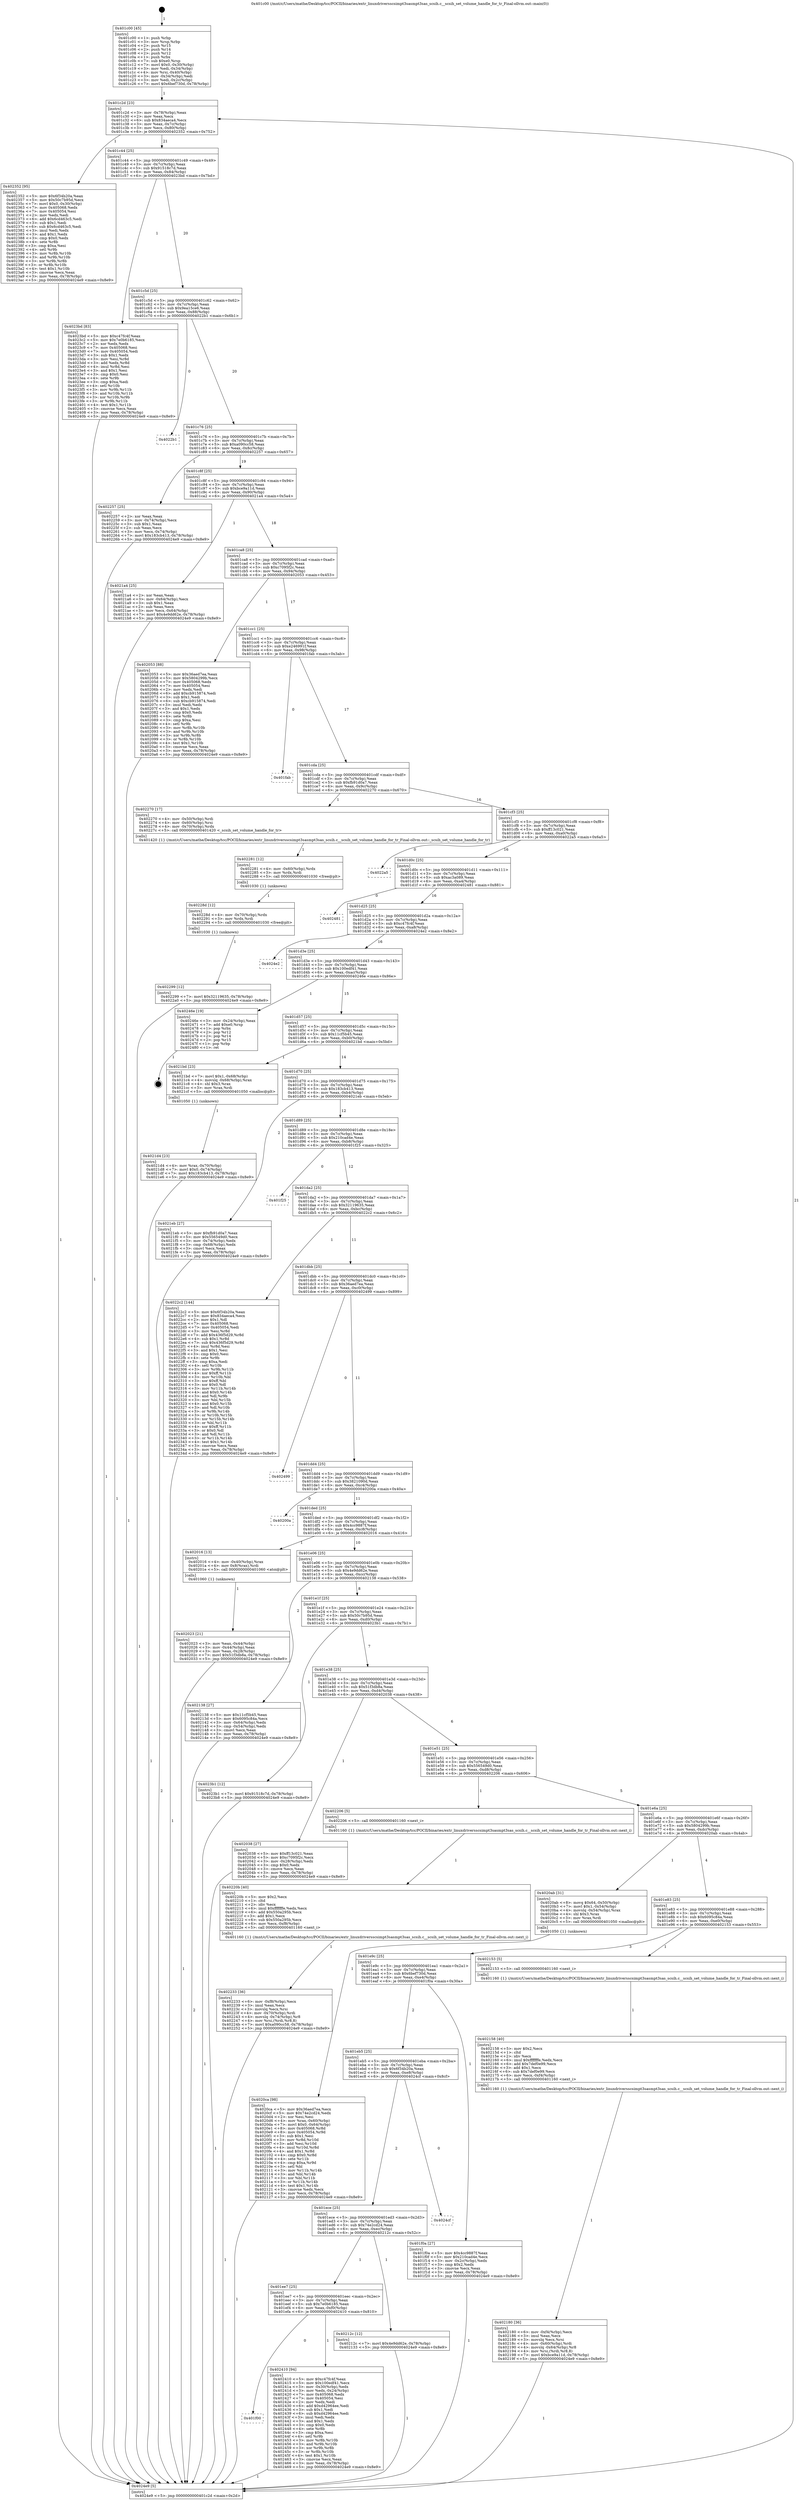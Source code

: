 digraph "0x401c00" {
  label = "0x401c00 (/mnt/c/Users/mathe/Desktop/tcc/POCII/binaries/extr_linuxdriversscsimpt3sasmpt3sas_scsih.c__scsih_set_volume_handle_for_tr_Final-ollvm.out::main(0))"
  labelloc = "t"
  node[shape=record]

  Entry [label="",width=0.3,height=0.3,shape=circle,fillcolor=black,style=filled]
  "0x401c2d" [label="{
     0x401c2d [23]\l
     | [instrs]\l
     &nbsp;&nbsp;0x401c2d \<+3\>: mov -0x78(%rbp),%eax\l
     &nbsp;&nbsp;0x401c30 \<+2\>: mov %eax,%ecx\l
     &nbsp;&nbsp;0x401c32 \<+6\>: sub $0x834aeca4,%ecx\l
     &nbsp;&nbsp;0x401c38 \<+3\>: mov %eax,-0x7c(%rbp)\l
     &nbsp;&nbsp;0x401c3b \<+3\>: mov %ecx,-0x80(%rbp)\l
     &nbsp;&nbsp;0x401c3e \<+6\>: je 0000000000402352 \<main+0x752\>\l
  }"]
  "0x402352" [label="{
     0x402352 [95]\l
     | [instrs]\l
     &nbsp;&nbsp;0x402352 \<+5\>: mov $0x6f34b20a,%eax\l
     &nbsp;&nbsp;0x402357 \<+5\>: mov $0x50c7b95d,%ecx\l
     &nbsp;&nbsp;0x40235c \<+7\>: movl $0x0,-0x30(%rbp)\l
     &nbsp;&nbsp;0x402363 \<+7\>: mov 0x405068,%edx\l
     &nbsp;&nbsp;0x40236a \<+7\>: mov 0x405054,%esi\l
     &nbsp;&nbsp;0x402371 \<+2\>: mov %edx,%edi\l
     &nbsp;&nbsp;0x402373 \<+6\>: add $0x6cd463c5,%edi\l
     &nbsp;&nbsp;0x402379 \<+3\>: sub $0x1,%edi\l
     &nbsp;&nbsp;0x40237c \<+6\>: sub $0x6cd463c5,%edi\l
     &nbsp;&nbsp;0x402382 \<+3\>: imul %edi,%edx\l
     &nbsp;&nbsp;0x402385 \<+3\>: and $0x1,%edx\l
     &nbsp;&nbsp;0x402388 \<+3\>: cmp $0x0,%edx\l
     &nbsp;&nbsp;0x40238b \<+4\>: sete %r8b\l
     &nbsp;&nbsp;0x40238f \<+3\>: cmp $0xa,%esi\l
     &nbsp;&nbsp;0x402392 \<+4\>: setl %r9b\l
     &nbsp;&nbsp;0x402396 \<+3\>: mov %r8b,%r10b\l
     &nbsp;&nbsp;0x402399 \<+3\>: and %r9b,%r10b\l
     &nbsp;&nbsp;0x40239c \<+3\>: xor %r9b,%r8b\l
     &nbsp;&nbsp;0x40239f \<+3\>: or %r8b,%r10b\l
     &nbsp;&nbsp;0x4023a2 \<+4\>: test $0x1,%r10b\l
     &nbsp;&nbsp;0x4023a6 \<+3\>: cmovne %ecx,%eax\l
     &nbsp;&nbsp;0x4023a9 \<+3\>: mov %eax,-0x78(%rbp)\l
     &nbsp;&nbsp;0x4023ac \<+5\>: jmp 00000000004024e9 \<main+0x8e9\>\l
  }"]
  "0x401c44" [label="{
     0x401c44 [25]\l
     | [instrs]\l
     &nbsp;&nbsp;0x401c44 \<+5\>: jmp 0000000000401c49 \<main+0x49\>\l
     &nbsp;&nbsp;0x401c49 \<+3\>: mov -0x7c(%rbp),%eax\l
     &nbsp;&nbsp;0x401c4c \<+5\>: sub $0x91518c7d,%eax\l
     &nbsp;&nbsp;0x401c51 \<+6\>: mov %eax,-0x84(%rbp)\l
     &nbsp;&nbsp;0x401c57 \<+6\>: je 00000000004023bd \<main+0x7bd\>\l
  }"]
  Exit [label="",width=0.3,height=0.3,shape=circle,fillcolor=black,style=filled,peripheries=2]
  "0x4023bd" [label="{
     0x4023bd [83]\l
     | [instrs]\l
     &nbsp;&nbsp;0x4023bd \<+5\>: mov $0xc47fc4f,%eax\l
     &nbsp;&nbsp;0x4023c2 \<+5\>: mov $0x7e0b6185,%ecx\l
     &nbsp;&nbsp;0x4023c7 \<+2\>: xor %edx,%edx\l
     &nbsp;&nbsp;0x4023c9 \<+7\>: mov 0x405068,%esi\l
     &nbsp;&nbsp;0x4023d0 \<+7\>: mov 0x405054,%edi\l
     &nbsp;&nbsp;0x4023d7 \<+3\>: sub $0x1,%edx\l
     &nbsp;&nbsp;0x4023da \<+3\>: mov %esi,%r8d\l
     &nbsp;&nbsp;0x4023dd \<+3\>: add %edx,%r8d\l
     &nbsp;&nbsp;0x4023e0 \<+4\>: imul %r8d,%esi\l
     &nbsp;&nbsp;0x4023e4 \<+3\>: and $0x1,%esi\l
     &nbsp;&nbsp;0x4023e7 \<+3\>: cmp $0x0,%esi\l
     &nbsp;&nbsp;0x4023ea \<+4\>: sete %r9b\l
     &nbsp;&nbsp;0x4023ee \<+3\>: cmp $0xa,%edi\l
     &nbsp;&nbsp;0x4023f1 \<+4\>: setl %r10b\l
     &nbsp;&nbsp;0x4023f5 \<+3\>: mov %r9b,%r11b\l
     &nbsp;&nbsp;0x4023f8 \<+3\>: and %r10b,%r11b\l
     &nbsp;&nbsp;0x4023fb \<+3\>: xor %r10b,%r9b\l
     &nbsp;&nbsp;0x4023fe \<+3\>: or %r9b,%r11b\l
     &nbsp;&nbsp;0x402401 \<+4\>: test $0x1,%r11b\l
     &nbsp;&nbsp;0x402405 \<+3\>: cmovne %ecx,%eax\l
     &nbsp;&nbsp;0x402408 \<+3\>: mov %eax,-0x78(%rbp)\l
     &nbsp;&nbsp;0x40240b \<+5\>: jmp 00000000004024e9 \<main+0x8e9\>\l
  }"]
  "0x401c5d" [label="{
     0x401c5d [25]\l
     | [instrs]\l
     &nbsp;&nbsp;0x401c5d \<+5\>: jmp 0000000000401c62 \<main+0x62\>\l
     &nbsp;&nbsp;0x401c62 \<+3\>: mov -0x7c(%rbp),%eax\l
     &nbsp;&nbsp;0x401c65 \<+5\>: sub $0x9ea15ce6,%eax\l
     &nbsp;&nbsp;0x401c6a \<+6\>: mov %eax,-0x88(%rbp)\l
     &nbsp;&nbsp;0x401c70 \<+6\>: je 00000000004022b1 \<main+0x6b1\>\l
  }"]
  "0x401f00" [label="{
     0x401f00\l
  }", style=dashed]
  "0x4022b1" [label="{
     0x4022b1\l
  }", style=dashed]
  "0x401c76" [label="{
     0x401c76 [25]\l
     | [instrs]\l
     &nbsp;&nbsp;0x401c76 \<+5\>: jmp 0000000000401c7b \<main+0x7b\>\l
     &nbsp;&nbsp;0x401c7b \<+3\>: mov -0x7c(%rbp),%eax\l
     &nbsp;&nbsp;0x401c7e \<+5\>: sub $0xa090cc58,%eax\l
     &nbsp;&nbsp;0x401c83 \<+6\>: mov %eax,-0x8c(%rbp)\l
     &nbsp;&nbsp;0x401c89 \<+6\>: je 0000000000402257 \<main+0x657\>\l
  }"]
  "0x402410" [label="{
     0x402410 [94]\l
     | [instrs]\l
     &nbsp;&nbsp;0x402410 \<+5\>: mov $0xc47fc4f,%eax\l
     &nbsp;&nbsp;0x402415 \<+5\>: mov $0x100edf41,%ecx\l
     &nbsp;&nbsp;0x40241a \<+3\>: mov -0x30(%rbp),%edx\l
     &nbsp;&nbsp;0x40241d \<+3\>: mov %edx,-0x24(%rbp)\l
     &nbsp;&nbsp;0x402420 \<+7\>: mov 0x405068,%edx\l
     &nbsp;&nbsp;0x402427 \<+7\>: mov 0x405054,%esi\l
     &nbsp;&nbsp;0x40242e \<+2\>: mov %edx,%edi\l
     &nbsp;&nbsp;0x402430 \<+6\>: add $0xd42964ee,%edi\l
     &nbsp;&nbsp;0x402436 \<+3\>: sub $0x1,%edi\l
     &nbsp;&nbsp;0x402439 \<+6\>: sub $0xd42964ee,%edi\l
     &nbsp;&nbsp;0x40243f \<+3\>: imul %edi,%edx\l
     &nbsp;&nbsp;0x402442 \<+3\>: and $0x1,%edx\l
     &nbsp;&nbsp;0x402445 \<+3\>: cmp $0x0,%edx\l
     &nbsp;&nbsp;0x402448 \<+4\>: sete %r8b\l
     &nbsp;&nbsp;0x40244c \<+3\>: cmp $0xa,%esi\l
     &nbsp;&nbsp;0x40244f \<+4\>: setl %r9b\l
     &nbsp;&nbsp;0x402453 \<+3\>: mov %r8b,%r10b\l
     &nbsp;&nbsp;0x402456 \<+3\>: and %r9b,%r10b\l
     &nbsp;&nbsp;0x402459 \<+3\>: xor %r9b,%r8b\l
     &nbsp;&nbsp;0x40245c \<+3\>: or %r8b,%r10b\l
     &nbsp;&nbsp;0x40245f \<+4\>: test $0x1,%r10b\l
     &nbsp;&nbsp;0x402463 \<+3\>: cmovne %ecx,%eax\l
     &nbsp;&nbsp;0x402466 \<+3\>: mov %eax,-0x78(%rbp)\l
     &nbsp;&nbsp;0x402469 \<+5\>: jmp 00000000004024e9 \<main+0x8e9\>\l
  }"]
  "0x402257" [label="{
     0x402257 [25]\l
     | [instrs]\l
     &nbsp;&nbsp;0x402257 \<+2\>: xor %eax,%eax\l
     &nbsp;&nbsp;0x402259 \<+3\>: mov -0x74(%rbp),%ecx\l
     &nbsp;&nbsp;0x40225c \<+3\>: sub $0x1,%eax\l
     &nbsp;&nbsp;0x40225f \<+2\>: sub %eax,%ecx\l
     &nbsp;&nbsp;0x402261 \<+3\>: mov %ecx,-0x74(%rbp)\l
     &nbsp;&nbsp;0x402264 \<+7\>: movl $0x183cb413,-0x78(%rbp)\l
     &nbsp;&nbsp;0x40226b \<+5\>: jmp 00000000004024e9 \<main+0x8e9\>\l
  }"]
  "0x401c8f" [label="{
     0x401c8f [25]\l
     | [instrs]\l
     &nbsp;&nbsp;0x401c8f \<+5\>: jmp 0000000000401c94 \<main+0x94\>\l
     &nbsp;&nbsp;0x401c94 \<+3\>: mov -0x7c(%rbp),%eax\l
     &nbsp;&nbsp;0x401c97 \<+5\>: sub $0xbce9a11d,%eax\l
     &nbsp;&nbsp;0x401c9c \<+6\>: mov %eax,-0x90(%rbp)\l
     &nbsp;&nbsp;0x401ca2 \<+6\>: je 00000000004021a4 \<main+0x5a4\>\l
  }"]
  "0x402299" [label="{
     0x402299 [12]\l
     | [instrs]\l
     &nbsp;&nbsp;0x402299 \<+7\>: movl $0x32119635,-0x78(%rbp)\l
     &nbsp;&nbsp;0x4022a0 \<+5\>: jmp 00000000004024e9 \<main+0x8e9\>\l
  }"]
  "0x4021a4" [label="{
     0x4021a4 [25]\l
     | [instrs]\l
     &nbsp;&nbsp;0x4021a4 \<+2\>: xor %eax,%eax\l
     &nbsp;&nbsp;0x4021a6 \<+3\>: mov -0x64(%rbp),%ecx\l
     &nbsp;&nbsp;0x4021a9 \<+3\>: sub $0x1,%eax\l
     &nbsp;&nbsp;0x4021ac \<+2\>: sub %eax,%ecx\l
     &nbsp;&nbsp;0x4021ae \<+3\>: mov %ecx,-0x64(%rbp)\l
     &nbsp;&nbsp;0x4021b1 \<+7\>: movl $0x4e9dd62e,-0x78(%rbp)\l
     &nbsp;&nbsp;0x4021b8 \<+5\>: jmp 00000000004024e9 \<main+0x8e9\>\l
  }"]
  "0x401ca8" [label="{
     0x401ca8 [25]\l
     | [instrs]\l
     &nbsp;&nbsp;0x401ca8 \<+5\>: jmp 0000000000401cad \<main+0xad\>\l
     &nbsp;&nbsp;0x401cad \<+3\>: mov -0x7c(%rbp),%eax\l
     &nbsp;&nbsp;0x401cb0 \<+5\>: sub $0xc7095f2c,%eax\l
     &nbsp;&nbsp;0x401cb5 \<+6\>: mov %eax,-0x94(%rbp)\l
     &nbsp;&nbsp;0x401cbb \<+6\>: je 0000000000402053 \<main+0x453\>\l
  }"]
  "0x40228d" [label="{
     0x40228d [12]\l
     | [instrs]\l
     &nbsp;&nbsp;0x40228d \<+4\>: mov -0x70(%rbp),%rdx\l
     &nbsp;&nbsp;0x402291 \<+3\>: mov %rdx,%rdi\l
     &nbsp;&nbsp;0x402294 \<+5\>: call 0000000000401030 \<free@plt\>\l
     | [calls]\l
     &nbsp;&nbsp;0x401030 \{1\} (unknown)\l
  }"]
  "0x402053" [label="{
     0x402053 [88]\l
     | [instrs]\l
     &nbsp;&nbsp;0x402053 \<+5\>: mov $0x36aed7ea,%eax\l
     &nbsp;&nbsp;0x402058 \<+5\>: mov $0x5804299b,%ecx\l
     &nbsp;&nbsp;0x40205d \<+7\>: mov 0x405068,%edx\l
     &nbsp;&nbsp;0x402064 \<+7\>: mov 0x405054,%esi\l
     &nbsp;&nbsp;0x40206b \<+2\>: mov %edx,%edi\l
     &nbsp;&nbsp;0x40206d \<+6\>: add $0xcb915874,%edi\l
     &nbsp;&nbsp;0x402073 \<+3\>: sub $0x1,%edi\l
     &nbsp;&nbsp;0x402076 \<+6\>: sub $0xcb915874,%edi\l
     &nbsp;&nbsp;0x40207c \<+3\>: imul %edi,%edx\l
     &nbsp;&nbsp;0x40207f \<+3\>: and $0x1,%edx\l
     &nbsp;&nbsp;0x402082 \<+3\>: cmp $0x0,%edx\l
     &nbsp;&nbsp;0x402085 \<+4\>: sete %r8b\l
     &nbsp;&nbsp;0x402089 \<+3\>: cmp $0xa,%esi\l
     &nbsp;&nbsp;0x40208c \<+4\>: setl %r9b\l
     &nbsp;&nbsp;0x402090 \<+3\>: mov %r8b,%r10b\l
     &nbsp;&nbsp;0x402093 \<+3\>: and %r9b,%r10b\l
     &nbsp;&nbsp;0x402096 \<+3\>: xor %r9b,%r8b\l
     &nbsp;&nbsp;0x402099 \<+3\>: or %r8b,%r10b\l
     &nbsp;&nbsp;0x40209c \<+4\>: test $0x1,%r10b\l
     &nbsp;&nbsp;0x4020a0 \<+3\>: cmovne %ecx,%eax\l
     &nbsp;&nbsp;0x4020a3 \<+3\>: mov %eax,-0x78(%rbp)\l
     &nbsp;&nbsp;0x4020a6 \<+5\>: jmp 00000000004024e9 \<main+0x8e9\>\l
  }"]
  "0x401cc1" [label="{
     0x401cc1 [25]\l
     | [instrs]\l
     &nbsp;&nbsp;0x401cc1 \<+5\>: jmp 0000000000401cc6 \<main+0xc6\>\l
     &nbsp;&nbsp;0x401cc6 \<+3\>: mov -0x7c(%rbp),%eax\l
     &nbsp;&nbsp;0x401cc9 \<+5\>: sub $0xe246991f,%eax\l
     &nbsp;&nbsp;0x401cce \<+6\>: mov %eax,-0x98(%rbp)\l
     &nbsp;&nbsp;0x401cd4 \<+6\>: je 0000000000401fab \<main+0x3ab\>\l
  }"]
  "0x402281" [label="{
     0x402281 [12]\l
     | [instrs]\l
     &nbsp;&nbsp;0x402281 \<+4\>: mov -0x60(%rbp),%rdx\l
     &nbsp;&nbsp;0x402285 \<+3\>: mov %rdx,%rdi\l
     &nbsp;&nbsp;0x402288 \<+5\>: call 0000000000401030 \<free@plt\>\l
     | [calls]\l
     &nbsp;&nbsp;0x401030 \{1\} (unknown)\l
  }"]
  "0x401fab" [label="{
     0x401fab\l
  }", style=dashed]
  "0x401cda" [label="{
     0x401cda [25]\l
     | [instrs]\l
     &nbsp;&nbsp;0x401cda \<+5\>: jmp 0000000000401cdf \<main+0xdf\>\l
     &nbsp;&nbsp;0x401cdf \<+3\>: mov -0x7c(%rbp),%eax\l
     &nbsp;&nbsp;0x401ce2 \<+5\>: sub $0xfb91d0a7,%eax\l
     &nbsp;&nbsp;0x401ce7 \<+6\>: mov %eax,-0x9c(%rbp)\l
     &nbsp;&nbsp;0x401ced \<+6\>: je 0000000000402270 \<main+0x670\>\l
  }"]
  "0x402233" [label="{
     0x402233 [36]\l
     | [instrs]\l
     &nbsp;&nbsp;0x402233 \<+6\>: mov -0xf8(%rbp),%ecx\l
     &nbsp;&nbsp;0x402239 \<+3\>: imul %eax,%ecx\l
     &nbsp;&nbsp;0x40223c \<+3\>: movslq %ecx,%rsi\l
     &nbsp;&nbsp;0x40223f \<+4\>: mov -0x70(%rbp),%rdi\l
     &nbsp;&nbsp;0x402243 \<+4\>: movslq -0x74(%rbp),%r8\l
     &nbsp;&nbsp;0x402247 \<+4\>: mov %rsi,(%rdi,%r8,8)\l
     &nbsp;&nbsp;0x40224b \<+7\>: movl $0xa090cc58,-0x78(%rbp)\l
     &nbsp;&nbsp;0x402252 \<+5\>: jmp 00000000004024e9 \<main+0x8e9\>\l
  }"]
  "0x402270" [label="{
     0x402270 [17]\l
     | [instrs]\l
     &nbsp;&nbsp;0x402270 \<+4\>: mov -0x50(%rbp),%rdi\l
     &nbsp;&nbsp;0x402274 \<+4\>: mov -0x60(%rbp),%rsi\l
     &nbsp;&nbsp;0x402278 \<+4\>: mov -0x70(%rbp),%rdx\l
     &nbsp;&nbsp;0x40227c \<+5\>: call 0000000000401420 \<_scsih_set_volume_handle_for_tr\>\l
     | [calls]\l
     &nbsp;&nbsp;0x401420 \{1\} (/mnt/c/Users/mathe/Desktop/tcc/POCII/binaries/extr_linuxdriversscsimpt3sasmpt3sas_scsih.c__scsih_set_volume_handle_for_tr_Final-ollvm.out::_scsih_set_volume_handle_for_tr)\l
  }"]
  "0x401cf3" [label="{
     0x401cf3 [25]\l
     | [instrs]\l
     &nbsp;&nbsp;0x401cf3 \<+5\>: jmp 0000000000401cf8 \<main+0xf8\>\l
     &nbsp;&nbsp;0x401cf8 \<+3\>: mov -0x7c(%rbp),%eax\l
     &nbsp;&nbsp;0x401cfb \<+5\>: sub $0xff13c021,%eax\l
     &nbsp;&nbsp;0x401d00 \<+6\>: mov %eax,-0xa0(%rbp)\l
     &nbsp;&nbsp;0x401d06 \<+6\>: je 00000000004022a5 \<main+0x6a5\>\l
  }"]
  "0x40220b" [label="{
     0x40220b [40]\l
     | [instrs]\l
     &nbsp;&nbsp;0x40220b \<+5\>: mov $0x2,%ecx\l
     &nbsp;&nbsp;0x402210 \<+1\>: cltd\l
     &nbsp;&nbsp;0x402211 \<+2\>: idiv %ecx\l
     &nbsp;&nbsp;0x402213 \<+6\>: imul $0xfffffffe,%edx,%ecx\l
     &nbsp;&nbsp;0x402219 \<+6\>: add $0x550a295b,%ecx\l
     &nbsp;&nbsp;0x40221f \<+3\>: add $0x1,%ecx\l
     &nbsp;&nbsp;0x402222 \<+6\>: sub $0x550a295b,%ecx\l
     &nbsp;&nbsp;0x402228 \<+6\>: mov %ecx,-0xf8(%rbp)\l
     &nbsp;&nbsp;0x40222e \<+5\>: call 0000000000401160 \<next_i\>\l
     | [calls]\l
     &nbsp;&nbsp;0x401160 \{1\} (/mnt/c/Users/mathe/Desktop/tcc/POCII/binaries/extr_linuxdriversscsimpt3sasmpt3sas_scsih.c__scsih_set_volume_handle_for_tr_Final-ollvm.out::next_i)\l
  }"]
  "0x4022a5" [label="{
     0x4022a5\l
  }", style=dashed]
  "0x401d0c" [label="{
     0x401d0c [25]\l
     | [instrs]\l
     &nbsp;&nbsp;0x401d0c \<+5\>: jmp 0000000000401d11 \<main+0x111\>\l
     &nbsp;&nbsp;0x401d11 \<+3\>: mov -0x7c(%rbp),%eax\l
     &nbsp;&nbsp;0x401d14 \<+5\>: sub $0xac3a089,%eax\l
     &nbsp;&nbsp;0x401d19 \<+6\>: mov %eax,-0xa4(%rbp)\l
     &nbsp;&nbsp;0x401d1f \<+6\>: je 0000000000402481 \<main+0x881\>\l
  }"]
  "0x4021d4" [label="{
     0x4021d4 [23]\l
     | [instrs]\l
     &nbsp;&nbsp;0x4021d4 \<+4\>: mov %rax,-0x70(%rbp)\l
     &nbsp;&nbsp;0x4021d8 \<+7\>: movl $0x0,-0x74(%rbp)\l
     &nbsp;&nbsp;0x4021df \<+7\>: movl $0x183cb413,-0x78(%rbp)\l
     &nbsp;&nbsp;0x4021e6 \<+5\>: jmp 00000000004024e9 \<main+0x8e9\>\l
  }"]
  "0x402481" [label="{
     0x402481\l
  }", style=dashed]
  "0x401d25" [label="{
     0x401d25 [25]\l
     | [instrs]\l
     &nbsp;&nbsp;0x401d25 \<+5\>: jmp 0000000000401d2a \<main+0x12a\>\l
     &nbsp;&nbsp;0x401d2a \<+3\>: mov -0x7c(%rbp),%eax\l
     &nbsp;&nbsp;0x401d2d \<+5\>: sub $0xc47fc4f,%eax\l
     &nbsp;&nbsp;0x401d32 \<+6\>: mov %eax,-0xa8(%rbp)\l
     &nbsp;&nbsp;0x401d38 \<+6\>: je 00000000004024e2 \<main+0x8e2\>\l
  }"]
  "0x402180" [label="{
     0x402180 [36]\l
     | [instrs]\l
     &nbsp;&nbsp;0x402180 \<+6\>: mov -0xf4(%rbp),%ecx\l
     &nbsp;&nbsp;0x402186 \<+3\>: imul %eax,%ecx\l
     &nbsp;&nbsp;0x402189 \<+3\>: movslq %ecx,%rsi\l
     &nbsp;&nbsp;0x40218c \<+4\>: mov -0x60(%rbp),%rdi\l
     &nbsp;&nbsp;0x402190 \<+4\>: movslq -0x64(%rbp),%r8\l
     &nbsp;&nbsp;0x402194 \<+4\>: mov %rsi,(%rdi,%r8,8)\l
     &nbsp;&nbsp;0x402198 \<+7\>: movl $0xbce9a11d,-0x78(%rbp)\l
     &nbsp;&nbsp;0x40219f \<+5\>: jmp 00000000004024e9 \<main+0x8e9\>\l
  }"]
  "0x4024e2" [label="{
     0x4024e2\l
  }", style=dashed]
  "0x401d3e" [label="{
     0x401d3e [25]\l
     | [instrs]\l
     &nbsp;&nbsp;0x401d3e \<+5\>: jmp 0000000000401d43 \<main+0x143\>\l
     &nbsp;&nbsp;0x401d43 \<+3\>: mov -0x7c(%rbp),%eax\l
     &nbsp;&nbsp;0x401d46 \<+5\>: sub $0x100edf41,%eax\l
     &nbsp;&nbsp;0x401d4b \<+6\>: mov %eax,-0xac(%rbp)\l
     &nbsp;&nbsp;0x401d51 \<+6\>: je 000000000040246e \<main+0x86e\>\l
  }"]
  "0x402158" [label="{
     0x402158 [40]\l
     | [instrs]\l
     &nbsp;&nbsp;0x402158 \<+5\>: mov $0x2,%ecx\l
     &nbsp;&nbsp;0x40215d \<+1\>: cltd\l
     &nbsp;&nbsp;0x40215e \<+2\>: idiv %ecx\l
     &nbsp;&nbsp;0x402160 \<+6\>: imul $0xfffffffe,%edx,%ecx\l
     &nbsp;&nbsp;0x402166 \<+6\>: add $0x7def0e99,%ecx\l
     &nbsp;&nbsp;0x40216c \<+3\>: add $0x1,%ecx\l
     &nbsp;&nbsp;0x40216f \<+6\>: sub $0x7def0e99,%ecx\l
     &nbsp;&nbsp;0x402175 \<+6\>: mov %ecx,-0xf4(%rbp)\l
     &nbsp;&nbsp;0x40217b \<+5\>: call 0000000000401160 \<next_i\>\l
     | [calls]\l
     &nbsp;&nbsp;0x401160 \{1\} (/mnt/c/Users/mathe/Desktop/tcc/POCII/binaries/extr_linuxdriversscsimpt3sasmpt3sas_scsih.c__scsih_set_volume_handle_for_tr_Final-ollvm.out::next_i)\l
  }"]
  "0x40246e" [label="{
     0x40246e [19]\l
     | [instrs]\l
     &nbsp;&nbsp;0x40246e \<+3\>: mov -0x24(%rbp),%eax\l
     &nbsp;&nbsp;0x402471 \<+7\>: add $0xe0,%rsp\l
     &nbsp;&nbsp;0x402478 \<+1\>: pop %rbx\l
     &nbsp;&nbsp;0x402479 \<+2\>: pop %r12\l
     &nbsp;&nbsp;0x40247b \<+2\>: pop %r14\l
     &nbsp;&nbsp;0x40247d \<+2\>: pop %r15\l
     &nbsp;&nbsp;0x40247f \<+1\>: pop %rbp\l
     &nbsp;&nbsp;0x402480 \<+1\>: ret\l
  }"]
  "0x401d57" [label="{
     0x401d57 [25]\l
     | [instrs]\l
     &nbsp;&nbsp;0x401d57 \<+5\>: jmp 0000000000401d5c \<main+0x15c\>\l
     &nbsp;&nbsp;0x401d5c \<+3\>: mov -0x7c(%rbp),%eax\l
     &nbsp;&nbsp;0x401d5f \<+5\>: sub $0x11cf5b45,%eax\l
     &nbsp;&nbsp;0x401d64 \<+6\>: mov %eax,-0xb0(%rbp)\l
     &nbsp;&nbsp;0x401d6a \<+6\>: je 00000000004021bd \<main+0x5bd\>\l
  }"]
  "0x401ee7" [label="{
     0x401ee7 [25]\l
     | [instrs]\l
     &nbsp;&nbsp;0x401ee7 \<+5\>: jmp 0000000000401eec \<main+0x2ec\>\l
     &nbsp;&nbsp;0x401eec \<+3\>: mov -0x7c(%rbp),%eax\l
     &nbsp;&nbsp;0x401eef \<+5\>: sub $0x7e0b6185,%eax\l
     &nbsp;&nbsp;0x401ef4 \<+6\>: mov %eax,-0xf0(%rbp)\l
     &nbsp;&nbsp;0x401efa \<+6\>: je 0000000000402410 \<main+0x810\>\l
  }"]
  "0x4021bd" [label="{
     0x4021bd [23]\l
     | [instrs]\l
     &nbsp;&nbsp;0x4021bd \<+7\>: movl $0x1,-0x68(%rbp)\l
     &nbsp;&nbsp;0x4021c4 \<+4\>: movslq -0x68(%rbp),%rax\l
     &nbsp;&nbsp;0x4021c8 \<+4\>: shl $0x3,%rax\l
     &nbsp;&nbsp;0x4021cc \<+3\>: mov %rax,%rdi\l
     &nbsp;&nbsp;0x4021cf \<+5\>: call 0000000000401050 \<malloc@plt\>\l
     | [calls]\l
     &nbsp;&nbsp;0x401050 \{1\} (unknown)\l
  }"]
  "0x401d70" [label="{
     0x401d70 [25]\l
     | [instrs]\l
     &nbsp;&nbsp;0x401d70 \<+5\>: jmp 0000000000401d75 \<main+0x175\>\l
     &nbsp;&nbsp;0x401d75 \<+3\>: mov -0x7c(%rbp),%eax\l
     &nbsp;&nbsp;0x401d78 \<+5\>: sub $0x183cb413,%eax\l
     &nbsp;&nbsp;0x401d7d \<+6\>: mov %eax,-0xb4(%rbp)\l
     &nbsp;&nbsp;0x401d83 \<+6\>: je 00000000004021eb \<main+0x5eb\>\l
  }"]
  "0x40212c" [label="{
     0x40212c [12]\l
     | [instrs]\l
     &nbsp;&nbsp;0x40212c \<+7\>: movl $0x4e9dd62e,-0x78(%rbp)\l
     &nbsp;&nbsp;0x402133 \<+5\>: jmp 00000000004024e9 \<main+0x8e9\>\l
  }"]
  "0x4021eb" [label="{
     0x4021eb [27]\l
     | [instrs]\l
     &nbsp;&nbsp;0x4021eb \<+5\>: mov $0xfb91d0a7,%eax\l
     &nbsp;&nbsp;0x4021f0 \<+5\>: mov $0x556549d0,%ecx\l
     &nbsp;&nbsp;0x4021f5 \<+3\>: mov -0x74(%rbp),%edx\l
     &nbsp;&nbsp;0x4021f8 \<+3\>: cmp -0x68(%rbp),%edx\l
     &nbsp;&nbsp;0x4021fb \<+3\>: cmovl %ecx,%eax\l
     &nbsp;&nbsp;0x4021fe \<+3\>: mov %eax,-0x78(%rbp)\l
     &nbsp;&nbsp;0x402201 \<+5\>: jmp 00000000004024e9 \<main+0x8e9\>\l
  }"]
  "0x401d89" [label="{
     0x401d89 [25]\l
     | [instrs]\l
     &nbsp;&nbsp;0x401d89 \<+5\>: jmp 0000000000401d8e \<main+0x18e\>\l
     &nbsp;&nbsp;0x401d8e \<+3\>: mov -0x7c(%rbp),%eax\l
     &nbsp;&nbsp;0x401d91 \<+5\>: sub $0x210cad4e,%eax\l
     &nbsp;&nbsp;0x401d96 \<+6\>: mov %eax,-0xb8(%rbp)\l
     &nbsp;&nbsp;0x401d9c \<+6\>: je 0000000000401f25 \<main+0x325\>\l
  }"]
  "0x401ece" [label="{
     0x401ece [25]\l
     | [instrs]\l
     &nbsp;&nbsp;0x401ece \<+5\>: jmp 0000000000401ed3 \<main+0x2d3\>\l
     &nbsp;&nbsp;0x401ed3 \<+3\>: mov -0x7c(%rbp),%eax\l
     &nbsp;&nbsp;0x401ed6 \<+5\>: sub $0x74e2cd24,%eax\l
     &nbsp;&nbsp;0x401edb \<+6\>: mov %eax,-0xec(%rbp)\l
     &nbsp;&nbsp;0x401ee1 \<+6\>: je 000000000040212c \<main+0x52c\>\l
  }"]
  "0x401f25" [label="{
     0x401f25\l
  }", style=dashed]
  "0x401da2" [label="{
     0x401da2 [25]\l
     | [instrs]\l
     &nbsp;&nbsp;0x401da2 \<+5\>: jmp 0000000000401da7 \<main+0x1a7\>\l
     &nbsp;&nbsp;0x401da7 \<+3\>: mov -0x7c(%rbp),%eax\l
     &nbsp;&nbsp;0x401daa \<+5\>: sub $0x32119635,%eax\l
     &nbsp;&nbsp;0x401daf \<+6\>: mov %eax,-0xbc(%rbp)\l
     &nbsp;&nbsp;0x401db5 \<+6\>: je 00000000004022c2 \<main+0x6c2\>\l
  }"]
  "0x4024cf" [label="{
     0x4024cf\l
  }", style=dashed]
  "0x4022c2" [label="{
     0x4022c2 [144]\l
     | [instrs]\l
     &nbsp;&nbsp;0x4022c2 \<+5\>: mov $0x6f34b20a,%eax\l
     &nbsp;&nbsp;0x4022c7 \<+5\>: mov $0x834aeca4,%ecx\l
     &nbsp;&nbsp;0x4022cc \<+2\>: mov $0x1,%dl\l
     &nbsp;&nbsp;0x4022ce \<+7\>: mov 0x405068,%esi\l
     &nbsp;&nbsp;0x4022d5 \<+7\>: mov 0x405054,%edi\l
     &nbsp;&nbsp;0x4022dc \<+3\>: mov %esi,%r8d\l
     &nbsp;&nbsp;0x4022df \<+7\>: add $0x436f5d29,%r8d\l
     &nbsp;&nbsp;0x4022e6 \<+4\>: sub $0x1,%r8d\l
     &nbsp;&nbsp;0x4022ea \<+7\>: sub $0x436f5d29,%r8d\l
     &nbsp;&nbsp;0x4022f1 \<+4\>: imul %r8d,%esi\l
     &nbsp;&nbsp;0x4022f5 \<+3\>: and $0x1,%esi\l
     &nbsp;&nbsp;0x4022f8 \<+3\>: cmp $0x0,%esi\l
     &nbsp;&nbsp;0x4022fb \<+4\>: sete %r9b\l
     &nbsp;&nbsp;0x4022ff \<+3\>: cmp $0xa,%edi\l
     &nbsp;&nbsp;0x402302 \<+4\>: setl %r10b\l
     &nbsp;&nbsp;0x402306 \<+3\>: mov %r9b,%r11b\l
     &nbsp;&nbsp;0x402309 \<+4\>: xor $0xff,%r11b\l
     &nbsp;&nbsp;0x40230d \<+3\>: mov %r10b,%bl\l
     &nbsp;&nbsp;0x402310 \<+3\>: xor $0xff,%bl\l
     &nbsp;&nbsp;0x402313 \<+3\>: xor $0x0,%dl\l
     &nbsp;&nbsp;0x402316 \<+3\>: mov %r11b,%r14b\l
     &nbsp;&nbsp;0x402319 \<+4\>: and $0x0,%r14b\l
     &nbsp;&nbsp;0x40231d \<+3\>: and %dl,%r9b\l
     &nbsp;&nbsp;0x402320 \<+3\>: mov %bl,%r15b\l
     &nbsp;&nbsp;0x402323 \<+4\>: and $0x0,%r15b\l
     &nbsp;&nbsp;0x402327 \<+3\>: and %dl,%r10b\l
     &nbsp;&nbsp;0x40232a \<+3\>: or %r9b,%r14b\l
     &nbsp;&nbsp;0x40232d \<+3\>: or %r10b,%r15b\l
     &nbsp;&nbsp;0x402330 \<+3\>: xor %r15b,%r14b\l
     &nbsp;&nbsp;0x402333 \<+3\>: or %bl,%r11b\l
     &nbsp;&nbsp;0x402336 \<+4\>: xor $0xff,%r11b\l
     &nbsp;&nbsp;0x40233a \<+3\>: or $0x0,%dl\l
     &nbsp;&nbsp;0x40233d \<+3\>: and %dl,%r11b\l
     &nbsp;&nbsp;0x402340 \<+3\>: or %r11b,%r14b\l
     &nbsp;&nbsp;0x402343 \<+4\>: test $0x1,%r14b\l
     &nbsp;&nbsp;0x402347 \<+3\>: cmovne %ecx,%eax\l
     &nbsp;&nbsp;0x40234a \<+3\>: mov %eax,-0x78(%rbp)\l
     &nbsp;&nbsp;0x40234d \<+5\>: jmp 00000000004024e9 \<main+0x8e9\>\l
  }"]
  "0x401dbb" [label="{
     0x401dbb [25]\l
     | [instrs]\l
     &nbsp;&nbsp;0x401dbb \<+5\>: jmp 0000000000401dc0 \<main+0x1c0\>\l
     &nbsp;&nbsp;0x401dc0 \<+3\>: mov -0x7c(%rbp),%eax\l
     &nbsp;&nbsp;0x401dc3 \<+5\>: sub $0x36aed7ea,%eax\l
     &nbsp;&nbsp;0x401dc8 \<+6\>: mov %eax,-0xc0(%rbp)\l
     &nbsp;&nbsp;0x401dce \<+6\>: je 0000000000402499 \<main+0x899\>\l
  }"]
  "0x4020ca" [label="{
     0x4020ca [98]\l
     | [instrs]\l
     &nbsp;&nbsp;0x4020ca \<+5\>: mov $0x36aed7ea,%ecx\l
     &nbsp;&nbsp;0x4020cf \<+5\>: mov $0x74e2cd24,%edx\l
     &nbsp;&nbsp;0x4020d4 \<+2\>: xor %esi,%esi\l
     &nbsp;&nbsp;0x4020d6 \<+4\>: mov %rax,-0x60(%rbp)\l
     &nbsp;&nbsp;0x4020da \<+7\>: movl $0x0,-0x64(%rbp)\l
     &nbsp;&nbsp;0x4020e1 \<+8\>: mov 0x405068,%r8d\l
     &nbsp;&nbsp;0x4020e9 \<+8\>: mov 0x405054,%r9d\l
     &nbsp;&nbsp;0x4020f1 \<+3\>: sub $0x1,%esi\l
     &nbsp;&nbsp;0x4020f4 \<+3\>: mov %r8d,%r10d\l
     &nbsp;&nbsp;0x4020f7 \<+3\>: add %esi,%r10d\l
     &nbsp;&nbsp;0x4020fa \<+4\>: imul %r10d,%r8d\l
     &nbsp;&nbsp;0x4020fe \<+4\>: and $0x1,%r8d\l
     &nbsp;&nbsp;0x402102 \<+4\>: cmp $0x0,%r8d\l
     &nbsp;&nbsp;0x402106 \<+4\>: sete %r11b\l
     &nbsp;&nbsp;0x40210a \<+4\>: cmp $0xa,%r9d\l
     &nbsp;&nbsp;0x40210e \<+3\>: setl %bl\l
     &nbsp;&nbsp;0x402111 \<+3\>: mov %r11b,%r14b\l
     &nbsp;&nbsp;0x402114 \<+3\>: and %bl,%r14b\l
     &nbsp;&nbsp;0x402117 \<+3\>: xor %bl,%r11b\l
     &nbsp;&nbsp;0x40211a \<+3\>: or %r11b,%r14b\l
     &nbsp;&nbsp;0x40211d \<+4\>: test $0x1,%r14b\l
     &nbsp;&nbsp;0x402121 \<+3\>: cmovne %edx,%ecx\l
     &nbsp;&nbsp;0x402124 \<+3\>: mov %ecx,-0x78(%rbp)\l
     &nbsp;&nbsp;0x402127 \<+5\>: jmp 00000000004024e9 \<main+0x8e9\>\l
  }"]
  "0x402499" [label="{
     0x402499\l
  }", style=dashed]
  "0x401dd4" [label="{
     0x401dd4 [25]\l
     | [instrs]\l
     &nbsp;&nbsp;0x401dd4 \<+5\>: jmp 0000000000401dd9 \<main+0x1d9\>\l
     &nbsp;&nbsp;0x401dd9 \<+3\>: mov -0x7c(%rbp),%eax\l
     &nbsp;&nbsp;0x401ddc \<+5\>: sub $0x3821090d,%eax\l
     &nbsp;&nbsp;0x401de1 \<+6\>: mov %eax,-0xc4(%rbp)\l
     &nbsp;&nbsp;0x401de7 \<+6\>: je 000000000040200a \<main+0x40a\>\l
  }"]
  "0x402023" [label="{
     0x402023 [21]\l
     | [instrs]\l
     &nbsp;&nbsp;0x402023 \<+3\>: mov %eax,-0x44(%rbp)\l
     &nbsp;&nbsp;0x402026 \<+3\>: mov -0x44(%rbp),%eax\l
     &nbsp;&nbsp;0x402029 \<+3\>: mov %eax,-0x28(%rbp)\l
     &nbsp;&nbsp;0x40202c \<+7\>: movl $0x51f3db8a,-0x78(%rbp)\l
     &nbsp;&nbsp;0x402033 \<+5\>: jmp 00000000004024e9 \<main+0x8e9\>\l
  }"]
  "0x40200a" [label="{
     0x40200a\l
  }", style=dashed]
  "0x401ded" [label="{
     0x401ded [25]\l
     | [instrs]\l
     &nbsp;&nbsp;0x401ded \<+5\>: jmp 0000000000401df2 \<main+0x1f2\>\l
     &nbsp;&nbsp;0x401df2 \<+3\>: mov -0x7c(%rbp),%eax\l
     &nbsp;&nbsp;0x401df5 \<+5\>: sub $0x4cc9887f,%eax\l
     &nbsp;&nbsp;0x401dfa \<+6\>: mov %eax,-0xc8(%rbp)\l
     &nbsp;&nbsp;0x401e00 \<+6\>: je 0000000000402016 \<main+0x416\>\l
  }"]
  "0x401c00" [label="{
     0x401c00 [45]\l
     | [instrs]\l
     &nbsp;&nbsp;0x401c00 \<+1\>: push %rbp\l
     &nbsp;&nbsp;0x401c01 \<+3\>: mov %rsp,%rbp\l
     &nbsp;&nbsp;0x401c04 \<+2\>: push %r15\l
     &nbsp;&nbsp;0x401c06 \<+2\>: push %r14\l
     &nbsp;&nbsp;0x401c08 \<+2\>: push %r12\l
     &nbsp;&nbsp;0x401c0a \<+1\>: push %rbx\l
     &nbsp;&nbsp;0x401c0b \<+7\>: sub $0xe0,%rsp\l
     &nbsp;&nbsp;0x401c12 \<+7\>: movl $0x0,-0x30(%rbp)\l
     &nbsp;&nbsp;0x401c19 \<+3\>: mov %edi,-0x34(%rbp)\l
     &nbsp;&nbsp;0x401c1c \<+4\>: mov %rsi,-0x40(%rbp)\l
     &nbsp;&nbsp;0x401c20 \<+3\>: mov -0x34(%rbp),%edi\l
     &nbsp;&nbsp;0x401c23 \<+3\>: mov %edi,-0x2c(%rbp)\l
     &nbsp;&nbsp;0x401c26 \<+7\>: movl $0x6bef730d,-0x78(%rbp)\l
  }"]
  "0x402016" [label="{
     0x402016 [13]\l
     | [instrs]\l
     &nbsp;&nbsp;0x402016 \<+4\>: mov -0x40(%rbp),%rax\l
     &nbsp;&nbsp;0x40201a \<+4\>: mov 0x8(%rax),%rdi\l
     &nbsp;&nbsp;0x40201e \<+5\>: call 0000000000401060 \<atoi@plt\>\l
     | [calls]\l
     &nbsp;&nbsp;0x401060 \{1\} (unknown)\l
  }"]
  "0x401e06" [label="{
     0x401e06 [25]\l
     | [instrs]\l
     &nbsp;&nbsp;0x401e06 \<+5\>: jmp 0000000000401e0b \<main+0x20b\>\l
     &nbsp;&nbsp;0x401e0b \<+3\>: mov -0x7c(%rbp),%eax\l
     &nbsp;&nbsp;0x401e0e \<+5\>: sub $0x4e9dd62e,%eax\l
     &nbsp;&nbsp;0x401e13 \<+6\>: mov %eax,-0xcc(%rbp)\l
     &nbsp;&nbsp;0x401e19 \<+6\>: je 0000000000402138 \<main+0x538\>\l
  }"]
  "0x4024e9" [label="{
     0x4024e9 [5]\l
     | [instrs]\l
     &nbsp;&nbsp;0x4024e9 \<+5\>: jmp 0000000000401c2d \<main+0x2d\>\l
  }"]
  "0x402138" [label="{
     0x402138 [27]\l
     | [instrs]\l
     &nbsp;&nbsp;0x402138 \<+5\>: mov $0x11cf5b45,%eax\l
     &nbsp;&nbsp;0x40213d \<+5\>: mov $0x6095c84a,%ecx\l
     &nbsp;&nbsp;0x402142 \<+3\>: mov -0x64(%rbp),%edx\l
     &nbsp;&nbsp;0x402145 \<+3\>: cmp -0x54(%rbp),%edx\l
     &nbsp;&nbsp;0x402148 \<+3\>: cmovl %ecx,%eax\l
     &nbsp;&nbsp;0x40214b \<+3\>: mov %eax,-0x78(%rbp)\l
     &nbsp;&nbsp;0x40214e \<+5\>: jmp 00000000004024e9 \<main+0x8e9\>\l
  }"]
  "0x401e1f" [label="{
     0x401e1f [25]\l
     | [instrs]\l
     &nbsp;&nbsp;0x401e1f \<+5\>: jmp 0000000000401e24 \<main+0x224\>\l
     &nbsp;&nbsp;0x401e24 \<+3\>: mov -0x7c(%rbp),%eax\l
     &nbsp;&nbsp;0x401e27 \<+5\>: sub $0x50c7b95d,%eax\l
     &nbsp;&nbsp;0x401e2c \<+6\>: mov %eax,-0xd0(%rbp)\l
     &nbsp;&nbsp;0x401e32 \<+6\>: je 00000000004023b1 \<main+0x7b1\>\l
  }"]
  "0x401eb5" [label="{
     0x401eb5 [25]\l
     | [instrs]\l
     &nbsp;&nbsp;0x401eb5 \<+5\>: jmp 0000000000401eba \<main+0x2ba\>\l
     &nbsp;&nbsp;0x401eba \<+3\>: mov -0x7c(%rbp),%eax\l
     &nbsp;&nbsp;0x401ebd \<+5\>: sub $0x6f34b20a,%eax\l
     &nbsp;&nbsp;0x401ec2 \<+6\>: mov %eax,-0xe8(%rbp)\l
     &nbsp;&nbsp;0x401ec8 \<+6\>: je 00000000004024cf \<main+0x8cf\>\l
  }"]
  "0x4023b1" [label="{
     0x4023b1 [12]\l
     | [instrs]\l
     &nbsp;&nbsp;0x4023b1 \<+7\>: movl $0x91518c7d,-0x78(%rbp)\l
     &nbsp;&nbsp;0x4023b8 \<+5\>: jmp 00000000004024e9 \<main+0x8e9\>\l
  }"]
  "0x401e38" [label="{
     0x401e38 [25]\l
     | [instrs]\l
     &nbsp;&nbsp;0x401e38 \<+5\>: jmp 0000000000401e3d \<main+0x23d\>\l
     &nbsp;&nbsp;0x401e3d \<+3\>: mov -0x7c(%rbp),%eax\l
     &nbsp;&nbsp;0x401e40 \<+5\>: sub $0x51f3db8a,%eax\l
     &nbsp;&nbsp;0x401e45 \<+6\>: mov %eax,-0xd4(%rbp)\l
     &nbsp;&nbsp;0x401e4b \<+6\>: je 0000000000402038 \<main+0x438\>\l
  }"]
  "0x401f0a" [label="{
     0x401f0a [27]\l
     | [instrs]\l
     &nbsp;&nbsp;0x401f0a \<+5\>: mov $0x4cc9887f,%eax\l
     &nbsp;&nbsp;0x401f0f \<+5\>: mov $0x210cad4e,%ecx\l
     &nbsp;&nbsp;0x401f14 \<+3\>: mov -0x2c(%rbp),%edx\l
     &nbsp;&nbsp;0x401f17 \<+3\>: cmp $0x2,%edx\l
     &nbsp;&nbsp;0x401f1a \<+3\>: cmovne %ecx,%eax\l
     &nbsp;&nbsp;0x401f1d \<+3\>: mov %eax,-0x78(%rbp)\l
     &nbsp;&nbsp;0x401f20 \<+5\>: jmp 00000000004024e9 \<main+0x8e9\>\l
  }"]
  "0x402038" [label="{
     0x402038 [27]\l
     | [instrs]\l
     &nbsp;&nbsp;0x402038 \<+5\>: mov $0xff13c021,%eax\l
     &nbsp;&nbsp;0x40203d \<+5\>: mov $0xc7095f2c,%ecx\l
     &nbsp;&nbsp;0x402042 \<+3\>: mov -0x28(%rbp),%edx\l
     &nbsp;&nbsp;0x402045 \<+3\>: cmp $0x0,%edx\l
     &nbsp;&nbsp;0x402048 \<+3\>: cmove %ecx,%eax\l
     &nbsp;&nbsp;0x40204b \<+3\>: mov %eax,-0x78(%rbp)\l
     &nbsp;&nbsp;0x40204e \<+5\>: jmp 00000000004024e9 \<main+0x8e9\>\l
  }"]
  "0x401e51" [label="{
     0x401e51 [25]\l
     | [instrs]\l
     &nbsp;&nbsp;0x401e51 \<+5\>: jmp 0000000000401e56 \<main+0x256\>\l
     &nbsp;&nbsp;0x401e56 \<+3\>: mov -0x7c(%rbp),%eax\l
     &nbsp;&nbsp;0x401e59 \<+5\>: sub $0x556549d0,%eax\l
     &nbsp;&nbsp;0x401e5e \<+6\>: mov %eax,-0xd8(%rbp)\l
     &nbsp;&nbsp;0x401e64 \<+6\>: je 0000000000402206 \<main+0x606\>\l
  }"]
  "0x401e9c" [label="{
     0x401e9c [25]\l
     | [instrs]\l
     &nbsp;&nbsp;0x401e9c \<+5\>: jmp 0000000000401ea1 \<main+0x2a1\>\l
     &nbsp;&nbsp;0x401ea1 \<+3\>: mov -0x7c(%rbp),%eax\l
     &nbsp;&nbsp;0x401ea4 \<+5\>: sub $0x6bef730d,%eax\l
     &nbsp;&nbsp;0x401ea9 \<+6\>: mov %eax,-0xe4(%rbp)\l
     &nbsp;&nbsp;0x401eaf \<+6\>: je 0000000000401f0a \<main+0x30a\>\l
  }"]
  "0x402206" [label="{
     0x402206 [5]\l
     | [instrs]\l
     &nbsp;&nbsp;0x402206 \<+5\>: call 0000000000401160 \<next_i\>\l
     | [calls]\l
     &nbsp;&nbsp;0x401160 \{1\} (/mnt/c/Users/mathe/Desktop/tcc/POCII/binaries/extr_linuxdriversscsimpt3sasmpt3sas_scsih.c__scsih_set_volume_handle_for_tr_Final-ollvm.out::next_i)\l
  }"]
  "0x401e6a" [label="{
     0x401e6a [25]\l
     | [instrs]\l
     &nbsp;&nbsp;0x401e6a \<+5\>: jmp 0000000000401e6f \<main+0x26f\>\l
     &nbsp;&nbsp;0x401e6f \<+3\>: mov -0x7c(%rbp),%eax\l
     &nbsp;&nbsp;0x401e72 \<+5\>: sub $0x5804299b,%eax\l
     &nbsp;&nbsp;0x401e77 \<+6\>: mov %eax,-0xdc(%rbp)\l
     &nbsp;&nbsp;0x401e7d \<+6\>: je 00000000004020ab \<main+0x4ab\>\l
  }"]
  "0x402153" [label="{
     0x402153 [5]\l
     | [instrs]\l
     &nbsp;&nbsp;0x402153 \<+5\>: call 0000000000401160 \<next_i\>\l
     | [calls]\l
     &nbsp;&nbsp;0x401160 \{1\} (/mnt/c/Users/mathe/Desktop/tcc/POCII/binaries/extr_linuxdriversscsimpt3sasmpt3sas_scsih.c__scsih_set_volume_handle_for_tr_Final-ollvm.out::next_i)\l
  }"]
  "0x4020ab" [label="{
     0x4020ab [31]\l
     | [instrs]\l
     &nbsp;&nbsp;0x4020ab \<+8\>: movq $0x64,-0x50(%rbp)\l
     &nbsp;&nbsp;0x4020b3 \<+7\>: movl $0x1,-0x54(%rbp)\l
     &nbsp;&nbsp;0x4020ba \<+4\>: movslq -0x54(%rbp),%rax\l
     &nbsp;&nbsp;0x4020be \<+4\>: shl $0x3,%rax\l
     &nbsp;&nbsp;0x4020c2 \<+3\>: mov %rax,%rdi\l
     &nbsp;&nbsp;0x4020c5 \<+5\>: call 0000000000401050 \<malloc@plt\>\l
     | [calls]\l
     &nbsp;&nbsp;0x401050 \{1\} (unknown)\l
  }"]
  "0x401e83" [label="{
     0x401e83 [25]\l
     | [instrs]\l
     &nbsp;&nbsp;0x401e83 \<+5\>: jmp 0000000000401e88 \<main+0x288\>\l
     &nbsp;&nbsp;0x401e88 \<+3\>: mov -0x7c(%rbp),%eax\l
     &nbsp;&nbsp;0x401e8b \<+5\>: sub $0x6095c84a,%eax\l
     &nbsp;&nbsp;0x401e90 \<+6\>: mov %eax,-0xe0(%rbp)\l
     &nbsp;&nbsp;0x401e96 \<+6\>: je 0000000000402153 \<main+0x553\>\l
  }"]
  Entry -> "0x401c00" [label=" 1"]
  "0x401c2d" -> "0x402352" [label=" 1"]
  "0x401c2d" -> "0x401c44" [label=" 21"]
  "0x40246e" -> Exit [label=" 1"]
  "0x401c44" -> "0x4023bd" [label=" 1"]
  "0x401c44" -> "0x401c5d" [label=" 20"]
  "0x402410" -> "0x4024e9" [label=" 1"]
  "0x401c5d" -> "0x4022b1" [label=" 0"]
  "0x401c5d" -> "0x401c76" [label=" 20"]
  "0x401ee7" -> "0x401f00" [label=" 0"]
  "0x401c76" -> "0x402257" [label=" 1"]
  "0x401c76" -> "0x401c8f" [label=" 19"]
  "0x401ee7" -> "0x402410" [label=" 1"]
  "0x401c8f" -> "0x4021a4" [label=" 1"]
  "0x401c8f" -> "0x401ca8" [label=" 18"]
  "0x4023bd" -> "0x4024e9" [label=" 1"]
  "0x401ca8" -> "0x402053" [label=" 1"]
  "0x401ca8" -> "0x401cc1" [label=" 17"]
  "0x4023b1" -> "0x4024e9" [label=" 1"]
  "0x401cc1" -> "0x401fab" [label=" 0"]
  "0x401cc1" -> "0x401cda" [label=" 17"]
  "0x402352" -> "0x4024e9" [label=" 1"]
  "0x401cda" -> "0x402270" [label=" 1"]
  "0x401cda" -> "0x401cf3" [label=" 16"]
  "0x4022c2" -> "0x4024e9" [label=" 1"]
  "0x401cf3" -> "0x4022a5" [label=" 0"]
  "0x401cf3" -> "0x401d0c" [label=" 16"]
  "0x402299" -> "0x4024e9" [label=" 1"]
  "0x401d0c" -> "0x402481" [label=" 0"]
  "0x401d0c" -> "0x401d25" [label=" 16"]
  "0x40228d" -> "0x402299" [label=" 1"]
  "0x401d25" -> "0x4024e2" [label=" 0"]
  "0x401d25" -> "0x401d3e" [label=" 16"]
  "0x402281" -> "0x40228d" [label=" 1"]
  "0x401d3e" -> "0x40246e" [label=" 1"]
  "0x401d3e" -> "0x401d57" [label=" 15"]
  "0x402270" -> "0x402281" [label=" 1"]
  "0x401d57" -> "0x4021bd" [label=" 1"]
  "0x401d57" -> "0x401d70" [label=" 14"]
  "0x402257" -> "0x4024e9" [label=" 1"]
  "0x401d70" -> "0x4021eb" [label=" 2"]
  "0x401d70" -> "0x401d89" [label=" 12"]
  "0x402233" -> "0x4024e9" [label=" 1"]
  "0x401d89" -> "0x401f25" [label=" 0"]
  "0x401d89" -> "0x401da2" [label=" 12"]
  "0x402206" -> "0x40220b" [label=" 1"]
  "0x401da2" -> "0x4022c2" [label=" 1"]
  "0x401da2" -> "0x401dbb" [label=" 11"]
  "0x4021eb" -> "0x4024e9" [label=" 2"]
  "0x401dbb" -> "0x402499" [label=" 0"]
  "0x401dbb" -> "0x401dd4" [label=" 11"]
  "0x4021bd" -> "0x4021d4" [label=" 1"]
  "0x401dd4" -> "0x40200a" [label=" 0"]
  "0x401dd4" -> "0x401ded" [label=" 11"]
  "0x4021a4" -> "0x4024e9" [label=" 1"]
  "0x401ded" -> "0x402016" [label=" 1"]
  "0x401ded" -> "0x401e06" [label=" 10"]
  "0x402180" -> "0x4024e9" [label=" 1"]
  "0x401e06" -> "0x402138" [label=" 2"]
  "0x401e06" -> "0x401e1f" [label=" 8"]
  "0x402158" -> "0x402180" [label=" 1"]
  "0x401e1f" -> "0x4023b1" [label=" 1"]
  "0x401e1f" -> "0x401e38" [label=" 7"]
  "0x402153" -> "0x402158" [label=" 1"]
  "0x401e38" -> "0x402038" [label=" 1"]
  "0x401e38" -> "0x401e51" [label=" 6"]
  "0x402138" -> "0x4024e9" [label=" 2"]
  "0x401e51" -> "0x402206" [label=" 1"]
  "0x401e51" -> "0x401e6a" [label=" 5"]
  "0x401ece" -> "0x401ee7" [label=" 1"]
  "0x401e6a" -> "0x4020ab" [label=" 1"]
  "0x401e6a" -> "0x401e83" [label=" 4"]
  "0x401ece" -> "0x40212c" [label=" 1"]
  "0x401e83" -> "0x402153" [label=" 1"]
  "0x401e83" -> "0x401e9c" [label=" 3"]
  "0x40212c" -> "0x4024e9" [label=" 1"]
  "0x401e9c" -> "0x401f0a" [label=" 1"]
  "0x401e9c" -> "0x401eb5" [label=" 2"]
  "0x401f0a" -> "0x4024e9" [label=" 1"]
  "0x401c00" -> "0x401c2d" [label=" 1"]
  "0x4024e9" -> "0x401c2d" [label=" 21"]
  "0x402016" -> "0x402023" [label=" 1"]
  "0x402023" -> "0x4024e9" [label=" 1"]
  "0x402038" -> "0x4024e9" [label=" 1"]
  "0x402053" -> "0x4024e9" [label=" 1"]
  "0x4020ab" -> "0x4020ca" [label=" 1"]
  "0x4020ca" -> "0x4024e9" [label=" 1"]
  "0x4021d4" -> "0x4024e9" [label=" 1"]
  "0x401eb5" -> "0x4024cf" [label=" 0"]
  "0x401eb5" -> "0x401ece" [label=" 2"]
  "0x40220b" -> "0x402233" [label=" 1"]
}
